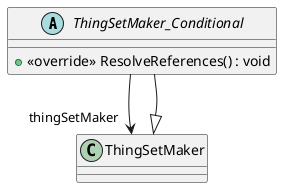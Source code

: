 @startuml
abstract class ThingSetMaker_Conditional {
    + <<override>> ResolveReferences() : void
}
ThingSetMaker <|-- ThingSetMaker_Conditional
ThingSetMaker_Conditional --> "thingSetMaker" ThingSetMaker
@enduml
